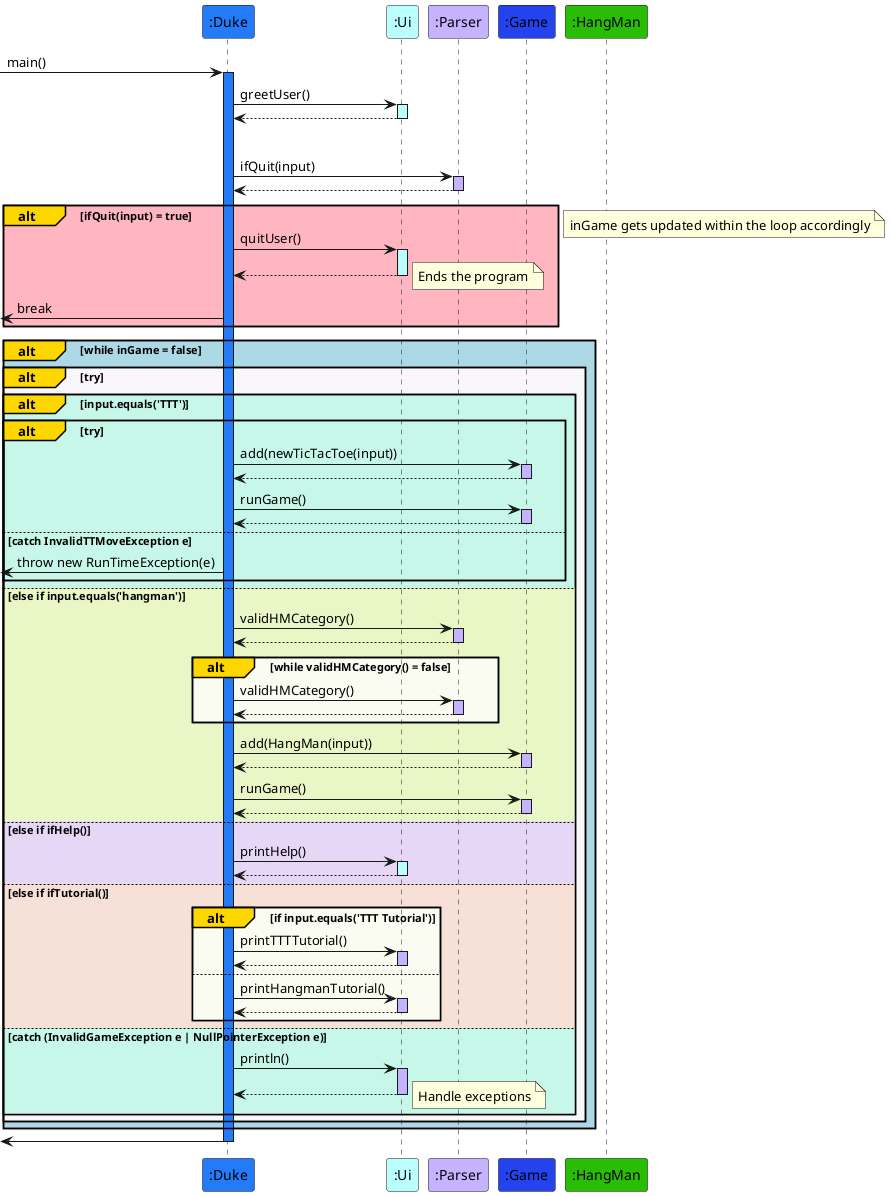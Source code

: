@startuml
participant ":Duke" #237bf7
participant ":Ui" #BAFFFE
participant ":Parser" #c6b3ff
participant ":Game" #2442ed
participant ":HangMan" #2abd06

[-> ":Duke": main()
activate ":Duke" #237bf7

":Duke" -> ":Ui": greetUser()
activate ":Ui" #BAFFFE
":Ui" --> ":Duke":
deactivate ":Ui"


loop#f0af0a #LightBlue true
    ":Duke" -> ":Parser": ifQuit(input)
        activate ":Parser" #c6b3ff
        ":Parser" --> ":Duke"
        deactivate ":Parser"

        alt#Gold #LightPink ifQuit(input) = true
            ":Duke" -> ":Ui": quitUser()
            activate ":Ui" #BAFFFE
            ":Ui" --> ":Duke":
            deactivate ":Ui"
            note right
            Ends the program
            end note
            [<- ":Duke": break
        end

    alt#Gold #LightBlue while inGame = false
        note right
        inGame gets updated within the loop accordingly
        end note

        alt#Gold #faf7fa try

            alt#Gold #c6f7e8 input.equals('TTT')
                alt#Gold try
                    ":Duke" -> ":Game": add(newTicTacToe(input))
                    activate ":Game" #c6b3ff
                    ":Game" --> ":Duke"
                    deactivate ":Game"

                    ":Duke" -> ":Game": runGame()
                        activate ":Game" #c6b3ff
                        ":Game" --> ":Duke"
                        deactivate ":Game"
                else catch InvalidTTMoveException e
                       [<- ":Duke": throw new RunTimeException(e)
                end

            else #e9f7c6 else if input.equals('hangman')
                ":Duke" -> ":Parser": validHMCategory()
                    activate ":Parser" #c6b3ff
                    ":Parser" --> ":Duke"
                    deactivate ":Parser"
                alt#Gold #fafcf2 while validHMCategory() = false
                    ":Duke" -> ":Parser": validHMCategory()
                        activate ":Parser" #c6b3ff
                        ":Parser" --> ":Duke"
                        deactivate ":Parser"
                end

                ":Duke" -> ":Game": add(HangMan(input))
                activate ":Game" #c6b3ff
                ":Game" --> ":Duke"
                deactivate ":Game"

                ":Duke" -> ":Game": runGame()
                    activate ":Game" #c6b3ff
                    ":Game" --> ":Duke"
                    deactivate ":Game"

            else #e7d7f7 else if ifHelp()
               ":Duke" -> ":Ui": printHelp()
               activate ":Ui" #BAFFFE
               ":Ui" --> ":Duke":
               deactivate ":Ui"

            else #f7e0d7 else if ifTutorial()
               alt#Gold #fafcf2 if input.equals('TTT Tutorial')
                   ":Duke" -> ":Ui": printTTTTutorial()
                       activate ":Ui" #c6b3ff
                       ":Ui" --> ":Duke"
                       deactivate ":Ui"
               else
                   ":Duke" -> ":Ui": printHangmanTutorial()
                       activate ":Ui" #c6b3ff
                       ":Ui" --> ":Duke"
                       deactivate ":Ui"
                   end


        else catch (InvalidGameException e | NullPointerException e)
        ":Duke" -> ":Ui": println()
           activate ":Ui" #c6b3ff
           ":Ui" --> ":Duke"
           deactivate ":Ui"
           note right
           Handle exceptions
           end note
       end
    end
end
[<- ":Duke":
deactivate ":Duke"
@enduml
